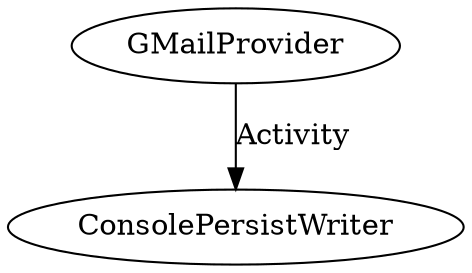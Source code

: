 digraph g {

  //providers
  GMailProvider [label="GMailProvider",shape=ellipse,URL="https://github.com/apache/incubator-streams/blob/master/streams-contrib/streams-provider-google/google-gmail/src/main/java/com/google/gplus/provider/GMailProvider.java"];

  //persisters
  ConsolePersistWriter [label="ConsolePersistWriter",shape=ellipse,URL="https://github.com/apache/incubator-streams/blob/master/streams-contrib/streams-processor-regex/src/main/java/org/apache/streams/console/ConsolePersistWriter.java"];
 
  //stream
  GMailProvider -> ConsolePersistWriter [label="Activity",URL="https://github.com/apache/incubator-streams/blob/master/streams-pojo/src/main/jsonschema/org/apache/streams/pojo/json/activity.json"];
 
}